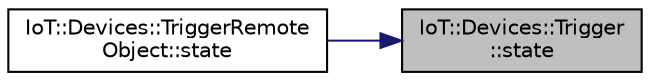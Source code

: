 digraph "IoT::Devices::Trigger::state"
{
 // LATEX_PDF_SIZE
  edge [fontname="Helvetica",fontsize="10",labelfontname="Helvetica",labelfontsize="10"];
  node [fontname="Helvetica",fontsize="10",shape=record];
  rankdir="RL";
  Node1 [label="IoT::Devices::Trigger\l::state",height=0.2,width=0.4,color="black", fillcolor="grey75", style="filled", fontcolor="black",tooltip="Destroys the Trigger."];
  Node1 -> Node2 [dir="back",color="midnightblue",fontsize="10",style="solid"];
  Node2 [label="IoT::Devices::TriggerRemote\lObject::state",height=0.2,width=0.4,color="black", fillcolor="white", style="filled",URL="$classIoT_1_1Devices_1_1TriggerRemoteObject.html#af59ae0185fe796132d222d8f95f9599f",tooltip=" "];
}
